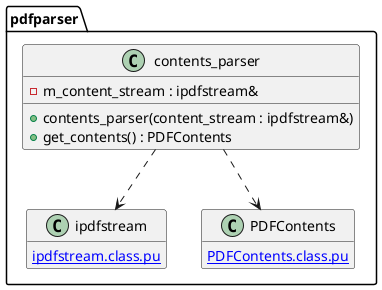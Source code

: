 @startuml contents_parser
hide empty members
namespace pdfparser {
class contents_parser {
	-m_content_stream : ipdfstream&

	+contents_parser(content_stream : ipdfstream&)
	+get_contents() : PDFContents
}
contents_parser ..> ipdfstream
contents_parser ..> PDFContents

class ipdfstream {
	[[ipdfstream.class.pu]]
}
class PDFContents {
	[[PDFContents.class.pu]]
}
@enduml

